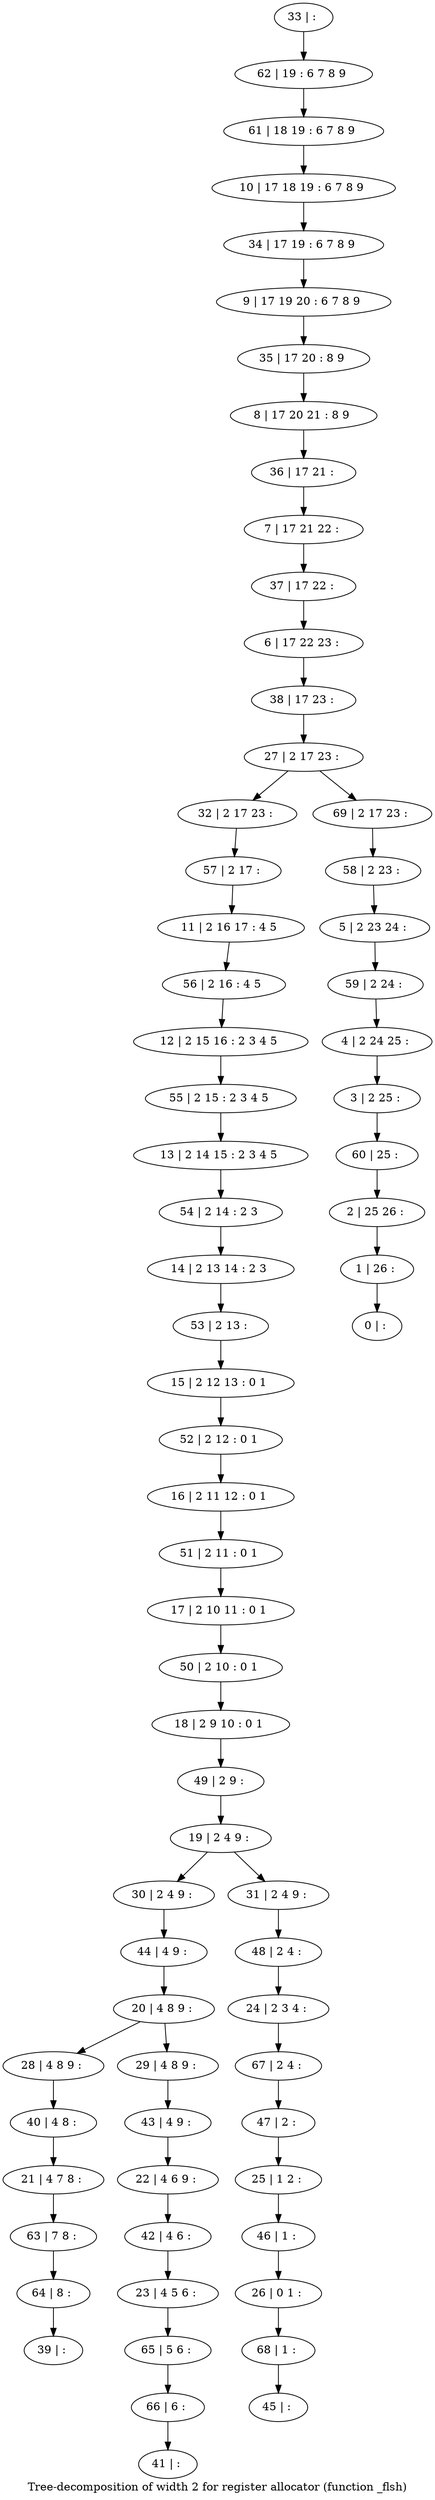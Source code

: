digraph G {
graph [label="Tree-decomposition of width 2 for register allocator (function _flsh)"]
0[label="0 | : "];
1[label="1 | 26 : "];
2[label="2 | 25 26 : "];
3[label="3 | 2 25 : "];
4[label="4 | 2 24 25 : "];
5[label="5 | 2 23 24 : "];
6[label="6 | 17 22 23 : "];
7[label="7 | 17 21 22 : "];
8[label="8 | 17 20 21 : 8 9 "];
9[label="9 | 17 19 20 : 6 7 8 9 "];
10[label="10 | 17 18 19 : 6 7 8 9 "];
11[label="11 | 2 16 17 : 4 5 "];
12[label="12 | 2 15 16 : 2 3 4 5 "];
13[label="13 | 2 14 15 : 2 3 4 5 "];
14[label="14 | 2 13 14 : 2 3 "];
15[label="15 | 2 12 13 : 0 1 "];
16[label="16 | 2 11 12 : 0 1 "];
17[label="17 | 2 10 11 : 0 1 "];
18[label="18 | 2 9 10 : 0 1 "];
19[label="19 | 2 4 9 : "];
20[label="20 | 4 8 9 : "];
21[label="21 | 4 7 8 : "];
22[label="22 | 4 6 9 : "];
23[label="23 | 4 5 6 : "];
24[label="24 | 2 3 4 : "];
25[label="25 | 1 2 : "];
26[label="26 | 0 1 : "];
27[label="27 | 2 17 23 : "];
28[label="28 | 4 8 9 : "];
29[label="29 | 4 8 9 : "];
30[label="30 | 2 4 9 : "];
31[label="31 | 2 4 9 : "];
32[label="32 | 2 17 23 : "];
33[label="33 | : "];
34[label="34 | 17 19 : 6 7 8 9 "];
35[label="35 | 17 20 : 8 9 "];
36[label="36 | 17 21 : "];
37[label="37 | 17 22 : "];
38[label="38 | 17 23 : "];
39[label="39 | : "];
40[label="40 | 4 8 : "];
41[label="41 | : "];
42[label="42 | 4 6 : "];
43[label="43 | 4 9 : "];
44[label="44 | 4 9 : "];
45[label="45 | : "];
46[label="46 | 1 : "];
47[label="47 | 2 : "];
48[label="48 | 2 4 : "];
49[label="49 | 2 9 : "];
50[label="50 | 2 10 : 0 1 "];
51[label="51 | 2 11 : 0 1 "];
52[label="52 | 2 12 : 0 1 "];
53[label="53 | 2 13 : "];
54[label="54 | 2 14 : 2 3 "];
55[label="55 | 2 15 : 2 3 4 5 "];
56[label="56 | 2 16 : 4 5 "];
57[label="57 | 2 17 : "];
58[label="58 | 2 23 : "];
59[label="59 | 2 24 : "];
60[label="60 | 25 : "];
61[label="61 | 18 19 : 6 7 8 9 "];
62[label="62 | 19 : 6 7 8 9 "];
63[label="63 | 7 8 : "];
64[label="64 | 8 : "];
65[label="65 | 5 6 : "];
66[label="66 | 6 : "];
67[label="67 | 2 4 : "];
68[label="68 | 1 : "];
69[label="69 | 2 17 23 : "];
20->28 ;
20->29 ;
19->30 ;
19->31 ;
40->21 ;
28->40 ;
42->23 ;
22->42 ;
43->22 ;
29->43 ;
44->20 ;
30->44 ;
46->26 ;
25->46 ;
47->25 ;
48->24 ;
31->48 ;
49->19 ;
18->49 ;
50->18 ;
17->50 ;
51->17 ;
16->51 ;
52->16 ;
15->52 ;
53->15 ;
14->53 ;
54->14 ;
13->54 ;
55->13 ;
12->55 ;
56->12 ;
11->56 ;
57->11 ;
32->57 ;
21->63 ;
64->39 ;
63->64 ;
23->65 ;
66->41 ;
65->66 ;
67->47 ;
24->67 ;
68->45 ;
26->68 ;
33->62 ;
62->61 ;
61->10 ;
10->34 ;
34->9 ;
9->35 ;
35->8 ;
8->36 ;
36->7 ;
7->37 ;
37->6 ;
6->38 ;
38->27 ;
58->5 ;
5->59 ;
59->4 ;
4->3 ;
3->60 ;
60->2 ;
2->1 ;
1->0 ;
69->58 ;
27->32 ;
27->69 ;
}
